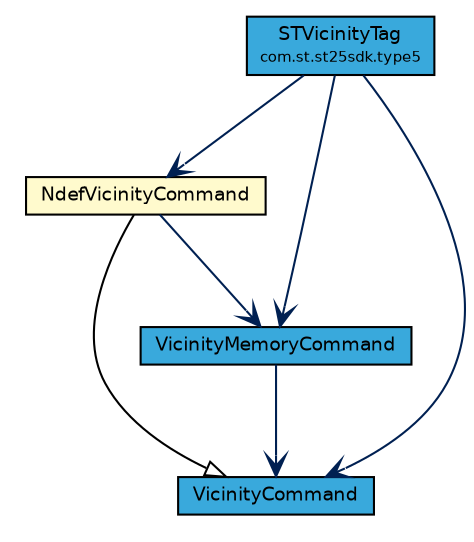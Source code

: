 #!/usr/local/bin/dot
#
# Class diagram 
# Generated by UMLGraph version R5_7_2-3-gee82a7 (http://www.umlgraph.org/)
#

digraph G {
	edge [fontname="Helvetica",fontsize=10,labelfontname="Helvetica",labelfontsize=10];
	node [fontname="Helvetica",fontsize=10,shape=plaintext];
	nodesep=0.25;
	ranksep=0.5;
	// com.st.st25sdk.command.NdefVicinityCommand
	c13289 [label=<<table title="com.st.st25sdk.command.NdefVicinityCommand" border="0" cellborder="1" cellspacing="0" cellpadding="2" port="p" bgcolor="lemonChiffon" href="./NdefVicinityCommand.html">
		<tr><td><table border="0" cellspacing="0" cellpadding="1">
<tr><td align="center" balign="center"> NdefVicinityCommand </td></tr>
		</table></td></tr>
		</table>>, URL="./NdefVicinityCommand.html", fontname="Helvetica", fontcolor="black", fontsize=9.0];
	// com.st.st25sdk.command.VicinityCommand
	c13293 [label=<<table title="com.st.st25sdk.command.VicinityCommand" border="0" cellborder="1" cellspacing="0" cellpadding="2" port="p" bgcolor="#39a9dc" href="./VicinityCommand.html">
		<tr><td><table border="0" cellspacing="0" cellpadding="1">
<tr><td align="center" balign="center"> VicinityCommand </td></tr>
		</table></td></tr>
		</table>>, URL="./VicinityCommand.html", fontname="Helvetica", fontcolor="black", fontsize=9.0];
	// com.st.st25sdk.command.VicinityMemoryCommand
	c13305 [label=<<table title="com.st.st25sdk.command.VicinityMemoryCommand" border="0" cellborder="1" cellspacing="0" cellpadding="2" port="p" bgcolor="#39a9dc" href="./VicinityMemoryCommand.html">
		<tr><td><table border="0" cellspacing="0" cellpadding="1">
<tr><td align="center" balign="center"> VicinityMemoryCommand </td></tr>
		</table></td></tr>
		</table>>, URL="./VicinityMemoryCommand.html", fontname="Helvetica", fontcolor="black", fontsize=9.0];
	// com.st.st25sdk.type5.STVicinityTag
	c13406 [label=<<table title="com.st.st25sdk.type5.STVicinityTag" border="0" cellborder="1" cellspacing="0" cellpadding="2" port="p" bgcolor="#39a9dc" href="../type5/STVicinityTag.html">
		<tr><td><table border="0" cellspacing="0" cellpadding="1">
<tr><td align="center" balign="center"> STVicinityTag </td></tr>
<tr><td align="center" balign="center"><font point-size="7.0"> com.st.st25sdk.type5 </font></td></tr>
		</table></td></tr>
		</table>>, URL="../type5/STVicinityTag.html", fontname="Helvetica", fontcolor="black", fontsize=9.0];
	//com.st.st25sdk.command.NdefVicinityCommand extends com.st.st25sdk.command.VicinityCommand
	c13293:p -> c13289:p [dir=back,arrowtail=empty];
	// com.st.st25sdk.command.NdefVicinityCommand NAVASSOC com.st.st25sdk.command.VicinityMemoryCommand
	c13289:p -> c13305:p [taillabel="", label="", headlabel="", fontname="Helvetica", fontcolor="#002052", fontsize=10.0, color="#002052", arrowhead=open];
	// com.st.st25sdk.command.VicinityMemoryCommand NAVASSOC com.st.st25sdk.command.VicinityCommand
	c13305:p -> c13293:p [taillabel="", label="", headlabel="", fontname="Helvetica", fontcolor="#002052", fontsize=10.0, color="#002052", arrowhead=open];
	// com.st.st25sdk.type5.STVicinityTag NAVASSOC com.st.st25sdk.command.VicinityCommand
	c13406:p -> c13293:p [taillabel="", label="", headlabel="", fontname="Helvetica", fontcolor="#002052", fontsize=10.0, color="#002052", arrowhead=open];
	// com.st.st25sdk.type5.STVicinityTag NAVASSOC com.st.st25sdk.command.NdefVicinityCommand
	c13406:p -> c13289:p [taillabel="", label="", headlabel="", fontname="Helvetica", fontcolor="#002052", fontsize=10.0, color="#002052", arrowhead=open];
	// com.st.st25sdk.type5.STVicinityTag NAVASSOC com.st.st25sdk.command.VicinityMemoryCommand
	c13406:p -> c13305:p [taillabel="", label="", headlabel="", fontname="Helvetica", fontcolor="#002052", fontsize=10.0, color="#002052", arrowhead=open];
}

